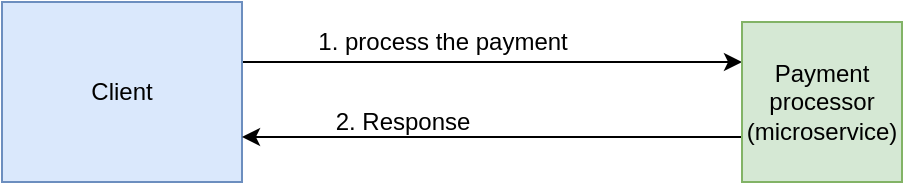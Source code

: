 <mxfile version="14.4.9" type="github"><diagram id="KGuATsKbOo2uPEkR0OLB" name="Page-1"><mxGraphModel dx="782" dy="450" grid="1" gridSize="10" guides="1" tooltips="1" connect="1" arrows="1" fold="1" page="1" pageScale="1" pageWidth="850" pageHeight="1100" math="0" shadow="0"><root><mxCell id="0"/><mxCell id="1" parent="0"/><mxCell id="QWJDNP5fukctpXe4HonS-6" style="edgeStyle=orthogonalEdgeStyle;rounded=0;orthogonalLoop=1;jettySize=auto;html=1;exitX=1;exitY=0.5;exitDx=0;exitDy=0;" parent="1" source="QWJDNP5fukctpXe4HonS-2" target="QWJDNP5fukctpXe4HonS-5" edge="1"><mxGeometry relative="1" as="geometry"><Array as="points"><mxPoint x="340" y="220"/><mxPoint x="340" y="220"/></Array></mxGeometry></mxCell><mxCell id="QWJDNP5fukctpXe4HonS-2" value="Client" style="rounded=0;whiteSpace=wrap;html=1;fillColor=#dae8fc;strokeColor=#6c8ebf;" parent="1" vertex="1"><mxGeometry x="30" y="190" width="120" height="90" as="geometry"/></mxCell><mxCell id="QWJDNP5fukctpXe4HonS-8" style="edgeStyle=orthogonalEdgeStyle;rounded=0;orthogonalLoop=1;jettySize=auto;html=1;entryX=1;entryY=0.75;entryDx=0;entryDy=0;" parent="1" source="QWJDNP5fukctpXe4HonS-5" target="QWJDNP5fukctpXe4HonS-2" edge="1"><mxGeometry relative="1" as="geometry"><mxPoint x="230" y="330" as="targetPoint"/><Array as="points"><mxPoint x="275" y="258"/></Array></mxGeometry></mxCell><mxCell id="QWJDNP5fukctpXe4HonS-5" value="Payment processor (microservice)" style="whiteSpace=wrap;html=1;aspect=fixed;fillColor=#d5e8d4;strokeColor=#82b366;" parent="1" vertex="1"><mxGeometry x="400" y="200" width="80" height="80" as="geometry"/></mxCell><mxCell id="QWJDNP5fukctpXe4HonS-7" value="1. process the payment" style="text;html=1;align=center;verticalAlign=middle;resizable=0;points=[];autosize=1;" parent="1" vertex="1"><mxGeometry x="180" y="200" width="140" height="20" as="geometry"/></mxCell><mxCell id="QWJDNP5fukctpXe4HonS-9" value="2. Response" style="text;html=1;align=center;verticalAlign=middle;resizable=0;points=[];autosize=1;" parent="1" vertex="1"><mxGeometry x="190" y="240" width="80" height="20" as="geometry"/></mxCell></root></mxGraphModel></diagram></mxfile>